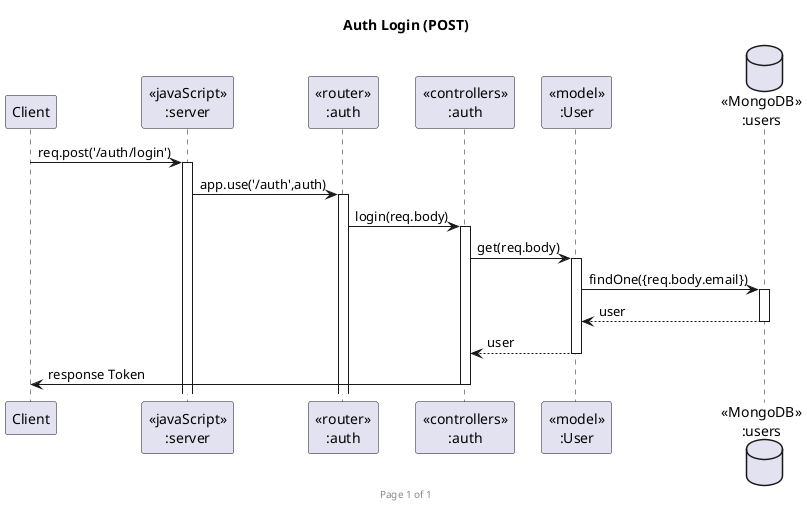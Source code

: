 @startuml Auth Login (POST)

footer Page %page% of %lastpage%
title "Auth Login (POST)"

participant "Client" as client
participant "<<javaScript>>\n:server" as server
participant "<<router>>\n:auth" as routerAuth
participant "<<controllers>>\n:auth" as controllersAuth
participant "<<model>>\n:User" as modelUser
database "<<MongoDB>>\n:users" as UserssDatabase

client->server ++:req.post('/auth/login')
server->routerAuth ++:app.use('/auth',auth)
routerAuth -> controllersAuth ++:login(req.body)
controllersAuth->modelUser ++:get(req.body)
modelUser ->UserssDatabase ++:findOne({req.body.email})
UserssDatabase --> modelUser --:user
controllersAuth <-- modelUser --:user
controllersAuth->client --:response Token

@enduml
